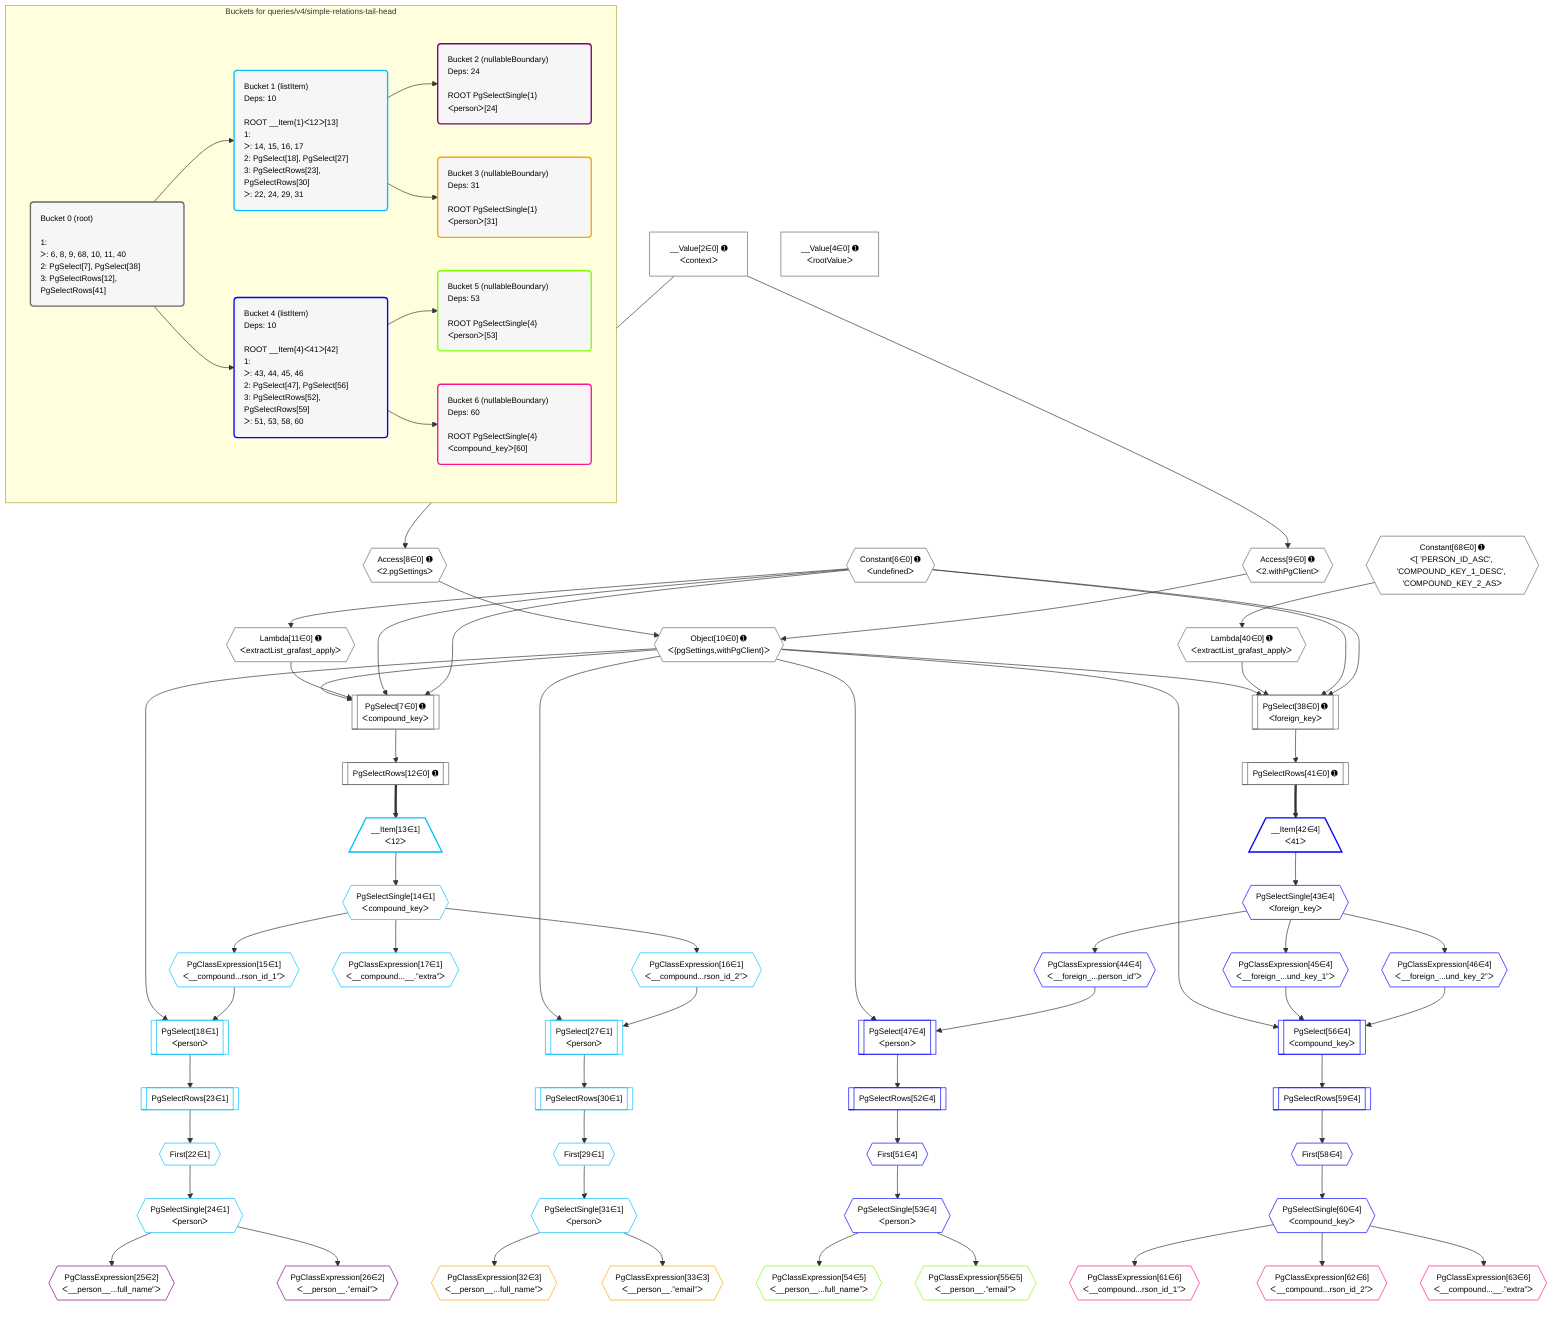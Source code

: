%%{init: {'themeVariables': { 'fontSize': '12px'}}}%%
graph TD
    classDef path fill:#eee,stroke:#000,color:#000
    classDef plan fill:#fff,stroke-width:1px,color:#000
    classDef itemplan fill:#fff,stroke-width:2px,color:#000
    classDef unbatchedplan fill:#dff,stroke-width:1px,color:#000
    classDef sideeffectplan fill:#fcc,stroke-width:2px,color:#000
    classDef bucket fill:#f6f6f6,color:#000,stroke-width:2px,text-align:left


    %% plan dependencies
    PgSelect7[["PgSelect[7∈0] ➊<br />ᐸcompound_keyᐳ"]]:::plan
    Object10{{"Object[10∈0] ➊<br />ᐸ{pgSettings,withPgClient}ᐳ"}}:::plan
    Lambda11{{"Lambda[11∈0] ➊<br />ᐸextractList_grafast_applyᐳ"}}:::plan
    Constant6{{"Constant[6∈0] ➊<br />ᐸundefinedᐳ"}}:::plan
    Object10 & Lambda11 & Constant6 & Constant6 --> PgSelect7
    PgSelect38[["PgSelect[38∈0] ➊<br />ᐸforeign_keyᐳ"]]:::plan
    Lambda40{{"Lambda[40∈0] ➊<br />ᐸextractList_grafast_applyᐳ"}}:::plan
    Object10 & Lambda40 & Constant6 & Constant6 --> PgSelect38
    Access8{{"Access[8∈0] ➊<br />ᐸ2.pgSettingsᐳ"}}:::plan
    Access9{{"Access[9∈0] ➊<br />ᐸ2.withPgClientᐳ"}}:::plan
    Access8 & Access9 --> Object10
    __Value2["__Value[2∈0] ➊<br />ᐸcontextᐳ"]:::plan
    __Value2 --> Access8
    __Value2 --> Access9
    Constant6 --> Lambda11
    PgSelectRows12[["PgSelectRows[12∈0] ➊"]]:::plan
    PgSelect7 --> PgSelectRows12
    Constant68{{"Constant[68∈0] ➊<br />ᐸ[ 'PERSON_ID_ASC', 'COMPOUND_KEY_1_DESC', 'COMPOUND_KEY_2_ASᐳ"}}:::plan
    Constant68 --> Lambda40
    PgSelectRows41[["PgSelectRows[41∈0] ➊"]]:::plan
    PgSelect38 --> PgSelectRows41
    __Value4["__Value[4∈0] ➊<br />ᐸrootValueᐳ"]:::plan
    PgSelect18[["PgSelect[18∈1]<br />ᐸpersonᐳ"]]:::plan
    PgClassExpression15{{"PgClassExpression[15∈1]<br />ᐸ__compound...rson_id_1”ᐳ"}}:::plan
    Object10 & PgClassExpression15 --> PgSelect18
    PgSelect27[["PgSelect[27∈1]<br />ᐸpersonᐳ"]]:::plan
    PgClassExpression16{{"PgClassExpression[16∈1]<br />ᐸ__compound...rson_id_2”ᐳ"}}:::plan
    Object10 & PgClassExpression16 --> PgSelect27
    __Item13[/"__Item[13∈1]<br />ᐸ12ᐳ"\]:::itemplan
    PgSelectRows12 ==> __Item13
    PgSelectSingle14{{"PgSelectSingle[14∈1]<br />ᐸcompound_keyᐳ"}}:::plan
    __Item13 --> PgSelectSingle14
    PgSelectSingle14 --> PgClassExpression15
    PgSelectSingle14 --> PgClassExpression16
    PgClassExpression17{{"PgClassExpression[17∈1]<br />ᐸ__compound...__.”extra”ᐳ"}}:::plan
    PgSelectSingle14 --> PgClassExpression17
    First22{{"First[22∈1]"}}:::plan
    PgSelectRows23[["PgSelectRows[23∈1]"]]:::plan
    PgSelectRows23 --> First22
    PgSelect18 --> PgSelectRows23
    PgSelectSingle24{{"PgSelectSingle[24∈1]<br />ᐸpersonᐳ"}}:::plan
    First22 --> PgSelectSingle24
    First29{{"First[29∈1]"}}:::plan
    PgSelectRows30[["PgSelectRows[30∈1]"]]:::plan
    PgSelectRows30 --> First29
    PgSelect27 --> PgSelectRows30
    PgSelectSingle31{{"PgSelectSingle[31∈1]<br />ᐸpersonᐳ"}}:::plan
    First29 --> PgSelectSingle31
    PgClassExpression25{{"PgClassExpression[25∈2]<br />ᐸ__person__...full_name”ᐳ"}}:::plan
    PgSelectSingle24 --> PgClassExpression25
    PgClassExpression26{{"PgClassExpression[26∈2]<br />ᐸ__person__.”email”ᐳ"}}:::plan
    PgSelectSingle24 --> PgClassExpression26
    PgClassExpression32{{"PgClassExpression[32∈3]<br />ᐸ__person__...full_name”ᐳ"}}:::plan
    PgSelectSingle31 --> PgClassExpression32
    PgClassExpression33{{"PgClassExpression[33∈3]<br />ᐸ__person__.”email”ᐳ"}}:::plan
    PgSelectSingle31 --> PgClassExpression33
    PgSelect56[["PgSelect[56∈4]<br />ᐸcompound_keyᐳ"]]:::plan
    PgClassExpression45{{"PgClassExpression[45∈4]<br />ᐸ__foreign_...und_key_1”ᐳ"}}:::plan
    PgClassExpression46{{"PgClassExpression[46∈4]<br />ᐸ__foreign_...und_key_2”ᐳ"}}:::plan
    Object10 & PgClassExpression45 & PgClassExpression46 --> PgSelect56
    PgSelect47[["PgSelect[47∈4]<br />ᐸpersonᐳ"]]:::plan
    PgClassExpression44{{"PgClassExpression[44∈4]<br />ᐸ__foreign_...person_id”ᐳ"}}:::plan
    Object10 & PgClassExpression44 --> PgSelect47
    __Item42[/"__Item[42∈4]<br />ᐸ41ᐳ"\]:::itemplan
    PgSelectRows41 ==> __Item42
    PgSelectSingle43{{"PgSelectSingle[43∈4]<br />ᐸforeign_keyᐳ"}}:::plan
    __Item42 --> PgSelectSingle43
    PgSelectSingle43 --> PgClassExpression44
    PgSelectSingle43 --> PgClassExpression45
    PgSelectSingle43 --> PgClassExpression46
    First51{{"First[51∈4]"}}:::plan
    PgSelectRows52[["PgSelectRows[52∈4]"]]:::plan
    PgSelectRows52 --> First51
    PgSelect47 --> PgSelectRows52
    PgSelectSingle53{{"PgSelectSingle[53∈4]<br />ᐸpersonᐳ"}}:::plan
    First51 --> PgSelectSingle53
    First58{{"First[58∈4]"}}:::plan
    PgSelectRows59[["PgSelectRows[59∈4]"]]:::plan
    PgSelectRows59 --> First58
    PgSelect56 --> PgSelectRows59
    PgSelectSingle60{{"PgSelectSingle[60∈4]<br />ᐸcompound_keyᐳ"}}:::plan
    First58 --> PgSelectSingle60
    PgClassExpression54{{"PgClassExpression[54∈5]<br />ᐸ__person__...full_name”ᐳ"}}:::plan
    PgSelectSingle53 --> PgClassExpression54
    PgClassExpression55{{"PgClassExpression[55∈5]<br />ᐸ__person__.”email”ᐳ"}}:::plan
    PgSelectSingle53 --> PgClassExpression55
    PgClassExpression61{{"PgClassExpression[61∈6]<br />ᐸ__compound...rson_id_1”ᐳ"}}:::plan
    PgSelectSingle60 --> PgClassExpression61
    PgClassExpression62{{"PgClassExpression[62∈6]<br />ᐸ__compound...rson_id_2”ᐳ"}}:::plan
    PgSelectSingle60 --> PgClassExpression62
    PgClassExpression63{{"PgClassExpression[63∈6]<br />ᐸ__compound...__.”extra”ᐳ"}}:::plan
    PgSelectSingle60 --> PgClassExpression63

    %% define steps

    subgraph "Buckets for queries/v4/simple-relations-tail-head"
    Bucket0("Bucket 0 (root)<br /><br />1: <br />ᐳ: 6, 8, 9, 68, 10, 11, 40<br />2: PgSelect[7], PgSelect[38]<br />3: PgSelectRows[12], PgSelectRows[41]"):::bucket
    classDef bucket0 stroke:#696969
    class Bucket0,__Value2,__Value4,Constant6,PgSelect7,Access8,Access9,Object10,Lambda11,PgSelectRows12,PgSelect38,Lambda40,PgSelectRows41,Constant68 bucket0
    Bucket1("Bucket 1 (listItem)<br />Deps: 10<br /><br />ROOT __Item{1}ᐸ12ᐳ[13]<br />1: <br />ᐳ: 14, 15, 16, 17<br />2: PgSelect[18], PgSelect[27]<br />3: PgSelectRows[23], PgSelectRows[30]<br />ᐳ: 22, 24, 29, 31"):::bucket
    classDef bucket1 stroke:#00bfff
    class Bucket1,__Item13,PgSelectSingle14,PgClassExpression15,PgClassExpression16,PgClassExpression17,PgSelect18,First22,PgSelectRows23,PgSelectSingle24,PgSelect27,First29,PgSelectRows30,PgSelectSingle31 bucket1
    Bucket2("Bucket 2 (nullableBoundary)<br />Deps: 24<br /><br />ROOT PgSelectSingle{1}ᐸpersonᐳ[24]"):::bucket
    classDef bucket2 stroke:#7f007f
    class Bucket2,PgClassExpression25,PgClassExpression26 bucket2
    Bucket3("Bucket 3 (nullableBoundary)<br />Deps: 31<br /><br />ROOT PgSelectSingle{1}ᐸpersonᐳ[31]"):::bucket
    classDef bucket3 stroke:#ffa500
    class Bucket3,PgClassExpression32,PgClassExpression33 bucket3
    Bucket4("Bucket 4 (listItem)<br />Deps: 10<br /><br />ROOT __Item{4}ᐸ41ᐳ[42]<br />1: <br />ᐳ: 43, 44, 45, 46<br />2: PgSelect[47], PgSelect[56]<br />3: PgSelectRows[52], PgSelectRows[59]<br />ᐳ: 51, 53, 58, 60"):::bucket
    classDef bucket4 stroke:#0000ff
    class Bucket4,__Item42,PgSelectSingle43,PgClassExpression44,PgClassExpression45,PgClassExpression46,PgSelect47,First51,PgSelectRows52,PgSelectSingle53,PgSelect56,First58,PgSelectRows59,PgSelectSingle60 bucket4
    Bucket5("Bucket 5 (nullableBoundary)<br />Deps: 53<br /><br />ROOT PgSelectSingle{4}ᐸpersonᐳ[53]"):::bucket
    classDef bucket5 stroke:#7fff00
    class Bucket5,PgClassExpression54,PgClassExpression55 bucket5
    Bucket6("Bucket 6 (nullableBoundary)<br />Deps: 60<br /><br />ROOT PgSelectSingle{4}ᐸcompound_keyᐳ[60]"):::bucket
    classDef bucket6 stroke:#ff1493
    class Bucket6,PgClassExpression61,PgClassExpression62,PgClassExpression63 bucket6
    Bucket0 --> Bucket1 & Bucket4
    Bucket1 --> Bucket2 & Bucket3
    Bucket4 --> Bucket5 & Bucket6
    end